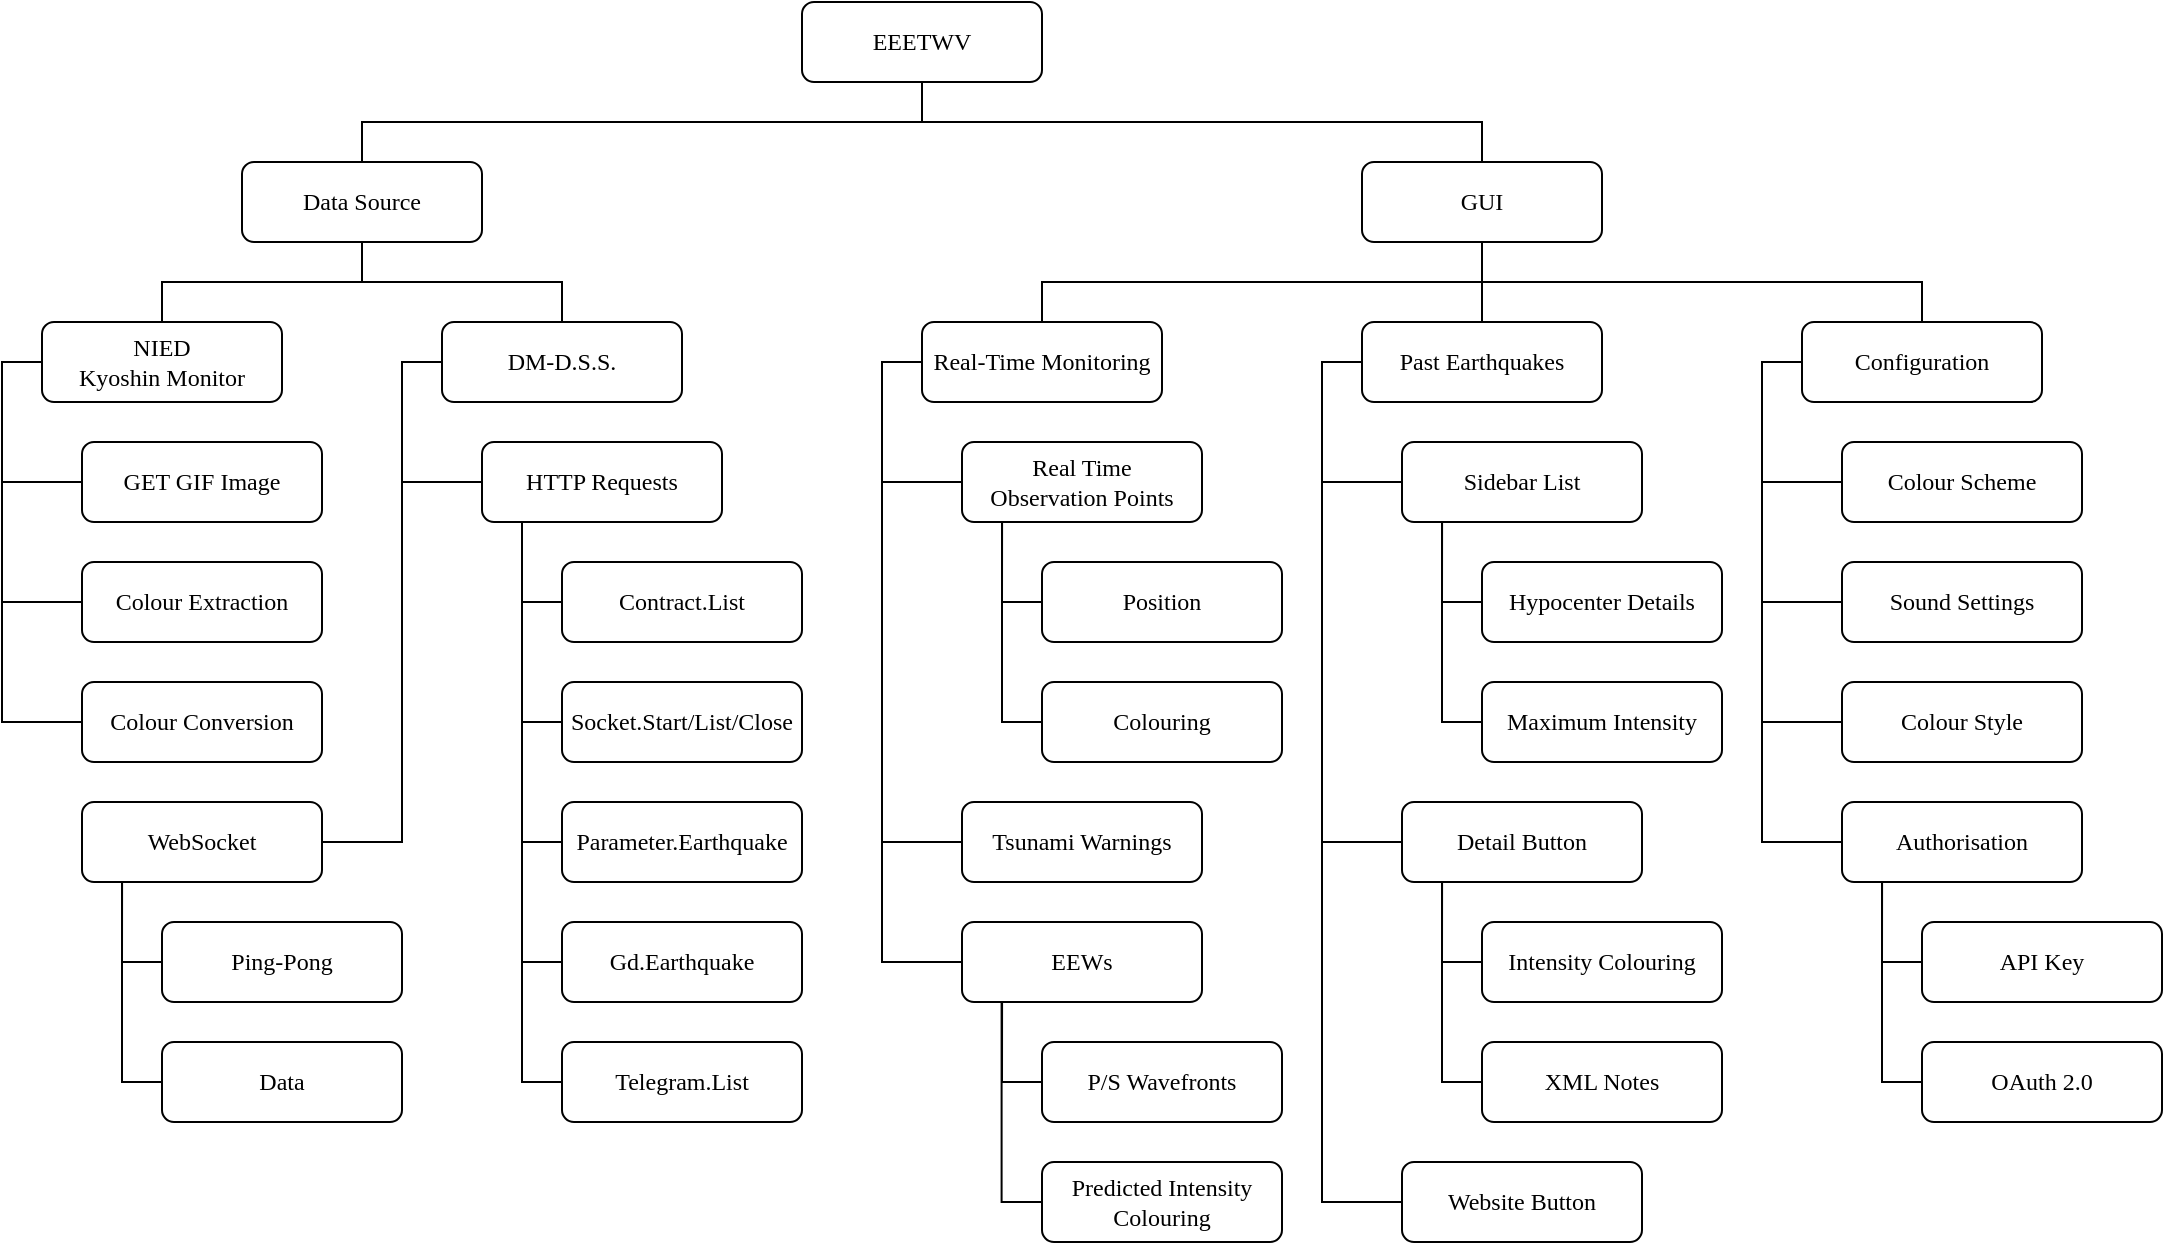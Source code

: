 <mxfile version="24.7.17">
  <diagram name="Page-1" id="eFVO6PPTAemuELiHzvEy">
    <mxGraphModel dx="1528" dy="989" grid="1" gridSize="10" guides="1" tooltips="1" connect="1" arrows="1" fold="1" page="1" pageScale="1" pageWidth="1169" pageHeight="827" math="0" shadow="0">
      <root>
        <mxCell id="0" />
        <mxCell id="1" parent="0" />
        <mxCell id="p5hKiyaJYvkIPfFwVbu1-15" style="edgeStyle=orthogonalEdgeStyle;rounded=0;orthogonalLoop=1;jettySize=auto;html=1;exitX=0.5;exitY=1;exitDx=0;exitDy=0;entryX=0.5;entryY=0;entryDx=0;entryDy=0;endArrow=none;endFill=0;" edge="1" parent="1" source="p5hKiyaJYvkIPfFwVbu1-1" target="p5hKiyaJYvkIPfFwVbu1-2">
          <mxGeometry relative="1" as="geometry" />
        </mxCell>
        <mxCell id="p5hKiyaJYvkIPfFwVbu1-41" style="edgeStyle=orthogonalEdgeStyle;rounded=0;orthogonalLoop=1;jettySize=auto;html=1;exitX=0.5;exitY=1;exitDx=0;exitDy=0;entryX=0.5;entryY=0;entryDx=0;entryDy=0;endArrow=none;endFill=0;" edge="1" parent="1" source="p5hKiyaJYvkIPfFwVbu1-1" target="p5hKiyaJYvkIPfFwVbu1-39">
          <mxGeometry relative="1" as="geometry" />
        </mxCell>
        <mxCell id="p5hKiyaJYvkIPfFwVbu1-1" value="EEETWV" style="rounded=1;whiteSpace=wrap;html=1;fontFamily=STIX;" vertex="1" parent="1">
          <mxGeometry x="440" y="40" width="120" height="40" as="geometry" />
        </mxCell>
        <mxCell id="p5hKiyaJYvkIPfFwVbu1-10" style="edgeStyle=orthogonalEdgeStyle;rounded=0;orthogonalLoop=1;jettySize=auto;html=1;exitX=0.5;exitY=1;exitDx=0;exitDy=0;entryX=0.5;entryY=0;entryDx=0;entryDy=0;endArrow=none;endFill=0;" edge="1" parent="1" source="p5hKiyaJYvkIPfFwVbu1-2" target="p5hKiyaJYvkIPfFwVbu1-3">
          <mxGeometry relative="1" as="geometry" />
        </mxCell>
        <mxCell id="p5hKiyaJYvkIPfFwVbu1-11" style="edgeStyle=orthogonalEdgeStyle;rounded=0;orthogonalLoop=1;jettySize=auto;html=1;exitX=0.5;exitY=1;exitDx=0;exitDy=0;entryX=0.5;entryY=0;entryDx=0;entryDy=0;endArrow=none;endFill=0;" edge="1" parent="1" source="p5hKiyaJYvkIPfFwVbu1-2" target="p5hKiyaJYvkIPfFwVbu1-4">
          <mxGeometry relative="1" as="geometry" />
        </mxCell>
        <mxCell id="p5hKiyaJYvkIPfFwVbu1-2" value="Data Source" style="rounded=1;whiteSpace=wrap;html=1;fontFamily=STIX;" vertex="1" parent="1">
          <mxGeometry x="160" y="120" width="120" height="40" as="geometry" />
        </mxCell>
        <mxCell id="p5hKiyaJYvkIPfFwVbu1-12" style="edgeStyle=orthogonalEdgeStyle;rounded=0;orthogonalLoop=1;jettySize=auto;html=1;exitX=0;exitY=0.5;exitDx=0;exitDy=0;entryX=0;entryY=0.5;entryDx=0;entryDy=0;endArrow=none;endFill=0;" edge="1" parent="1" source="p5hKiyaJYvkIPfFwVbu1-3" target="p5hKiyaJYvkIPfFwVbu1-7">
          <mxGeometry relative="1" as="geometry" />
        </mxCell>
        <mxCell id="p5hKiyaJYvkIPfFwVbu1-13" style="edgeStyle=orthogonalEdgeStyle;rounded=0;orthogonalLoop=1;jettySize=auto;html=1;exitX=0;exitY=0.5;exitDx=0;exitDy=0;entryX=0;entryY=0.5;entryDx=0;entryDy=0;endArrow=none;endFill=0;" edge="1" parent="1" source="p5hKiyaJYvkIPfFwVbu1-3" target="p5hKiyaJYvkIPfFwVbu1-8">
          <mxGeometry relative="1" as="geometry" />
        </mxCell>
        <mxCell id="p5hKiyaJYvkIPfFwVbu1-14" style="edgeStyle=orthogonalEdgeStyle;rounded=0;orthogonalLoop=1;jettySize=auto;html=1;exitX=0;exitY=0.5;exitDx=0;exitDy=0;entryX=0;entryY=0.5;entryDx=0;entryDy=0;endArrow=none;endFill=0;" edge="1" parent="1" source="p5hKiyaJYvkIPfFwVbu1-3" target="p5hKiyaJYvkIPfFwVbu1-9">
          <mxGeometry relative="1" as="geometry" />
        </mxCell>
        <mxCell id="p5hKiyaJYvkIPfFwVbu1-3" value="NIED&lt;div&gt;Kyoshin Monitor&lt;/div&gt;" style="rounded=1;whiteSpace=wrap;html=1;fontFamily=STIX;" vertex="1" parent="1">
          <mxGeometry x="60" y="200" width="120" height="40" as="geometry" />
        </mxCell>
        <mxCell id="p5hKiyaJYvkIPfFwVbu1-16" style="edgeStyle=orthogonalEdgeStyle;rounded=0;orthogonalLoop=1;jettySize=auto;html=1;exitX=0;exitY=0.5;exitDx=0;exitDy=0;entryX=0;entryY=0.5;entryDx=0;entryDy=0;endArrow=none;endFill=0;" edge="1" parent="1" source="p5hKiyaJYvkIPfFwVbu1-4" target="p5hKiyaJYvkIPfFwVbu1-5">
          <mxGeometry relative="1" as="geometry" />
        </mxCell>
        <mxCell id="p5hKiyaJYvkIPfFwVbu1-4" value="DM-D.S.S." style="rounded=1;whiteSpace=wrap;html=1;fontFamily=STIX;" vertex="1" parent="1">
          <mxGeometry x="260" y="200" width="120" height="40" as="geometry" />
        </mxCell>
        <mxCell id="p5hKiyaJYvkIPfFwVbu1-21" style="edgeStyle=orthogonalEdgeStyle;rounded=0;orthogonalLoop=1;jettySize=auto;html=1;exitX=0.25;exitY=1;exitDx=0;exitDy=0;entryX=0;entryY=0.5;entryDx=0;entryDy=0;endArrow=none;endFill=0;" edge="1" parent="1" source="p5hKiyaJYvkIPfFwVbu1-5" target="p5hKiyaJYvkIPfFwVbu1-19">
          <mxGeometry relative="1" as="geometry">
            <Array as="points">
              <mxPoint x="300" y="300" />
              <mxPoint x="300" y="340" />
            </Array>
          </mxGeometry>
        </mxCell>
        <mxCell id="p5hKiyaJYvkIPfFwVbu1-22" style="edgeStyle=orthogonalEdgeStyle;rounded=0;orthogonalLoop=1;jettySize=auto;html=1;exitX=0.25;exitY=1;exitDx=0;exitDy=0;entryX=0;entryY=0.5;entryDx=0;entryDy=0;endArrow=none;endFill=0;" edge="1" parent="1" source="p5hKiyaJYvkIPfFwVbu1-5" target="p5hKiyaJYvkIPfFwVbu1-20">
          <mxGeometry relative="1" as="geometry">
            <Array as="points">
              <mxPoint x="300" y="300" />
              <mxPoint x="300" y="400" />
            </Array>
          </mxGeometry>
        </mxCell>
        <mxCell id="p5hKiyaJYvkIPfFwVbu1-5" value="HTTP Requests" style="rounded=1;whiteSpace=wrap;html=1;fontFamily=STIX;" vertex="1" parent="1">
          <mxGeometry x="280" y="260" width="120" height="40" as="geometry" />
        </mxCell>
        <mxCell id="p5hKiyaJYvkIPfFwVbu1-33" style="edgeStyle=orthogonalEdgeStyle;rounded=0;orthogonalLoop=1;jettySize=auto;html=1;exitX=1;exitY=0.5;exitDx=0;exitDy=0;entryX=0;entryY=0.5;entryDx=0;entryDy=0;endArrow=none;endFill=0;" edge="1" parent="1" source="p5hKiyaJYvkIPfFwVbu1-6" target="p5hKiyaJYvkIPfFwVbu1-4">
          <mxGeometry relative="1" as="geometry">
            <Array as="points">
              <mxPoint x="240" y="460" />
              <mxPoint x="240" y="220" />
            </Array>
          </mxGeometry>
        </mxCell>
        <mxCell id="p5hKiyaJYvkIPfFwVbu1-6" value="WebSocket" style="rounded=1;whiteSpace=wrap;html=1;fontFamily=STIX;" vertex="1" parent="1">
          <mxGeometry x="80" y="440" width="120" height="40" as="geometry" />
        </mxCell>
        <mxCell id="p5hKiyaJYvkIPfFwVbu1-7" value="GET GIF Image" style="rounded=1;whiteSpace=wrap;html=1;fontFamily=STIX;" vertex="1" parent="1">
          <mxGeometry x="80" y="260" width="120" height="40" as="geometry" />
        </mxCell>
        <mxCell id="p5hKiyaJYvkIPfFwVbu1-8" value="Colour Extraction" style="rounded=1;whiteSpace=wrap;html=1;fontFamily=STIX;" vertex="1" parent="1">
          <mxGeometry x="80" y="320" width="120" height="40" as="geometry" />
        </mxCell>
        <mxCell id="p5hKiyaJYvkIPfFwVbu1-9" value="&lt;font&gt;Colour Conversion&lt;/font&gt;" style="rounded=1;whiteSpace=wrap;html=1;fontFamily=STIX;" vertex="1" parent="1">
          <mxGeometry x="80" y="380" width="120" height="40" as="geometry" />
        </mxCell>
        <mxCell id="p5hKiyaJYvkIPfFwVbu1-19" value="Contract.List" style="rounded=1;whiteSpace=wrap;html=1;fontFamily=STIX;" vertex="1" parent="1">
          <mxGeometry x="320" y="320" width="120" height="40" as="geometry" />
        </mxCell>
        <mxCell id="p5hKiyaJYvkIPfFwVbu1-20" value="Socket.Start/List/Close" style="rounded=1;whiteSpace=wrap;html=1;fontFamily=STIX;" vertex="1" parent="1">
          <mxGeometry x="320" y="380" width="120" height="40" as="geometry" />
        </mxCell>
        <mxCell id="p5hKiyaJYvkIPfFwVbu1-26" style="edgeStyle=orthogonalEdgeStyle;rounded=0;orthogonalLoop=1;jettySize=auto;html=1;exitX=0;exitY=0.5;exitDx=0;exitDy=0;endArrow=none;endFill=0;" edge="1" parent="1" source="p5hKiyaJYvkIPfFwVbu1-23">
          <mxGeometry relative="1" as="geometry">
            <mxPoint x="300.0" y="300" as="targetPoint" />
          </mxGeometry>
        </mxCell>
        <mxCell id="p5hKiyaJYvkIPfFwVbu1-23" value="Parameter.Earthquake" style="rounded=1;whiteSpace=wrap;html=1;fontFamily=STIX;" vertex="1" parent="1">
          <mxGeometry x="320" y="440" width="120" height="40" as="geometry" />
        </mxCell>
        <mxCell id="p5hKiyaJYvkIPfFwVbu1-27" style="edgeStyle=orthogonalEdgeStyle;rounded=0;orthogonalLoop=1;jettySize=auto;html=1;exitX=0;exitY=0.5;exitDx=0;exitDy=0;endArrow=none;endFill=0;" edge="1" parent="1" source="p5hKiyaJYvkIPfFwVbu1-24">
          <mxGeometry relative="1" as="geometry">
            <mxPoint x="300.0" y="300" as="targetPoint" />
          </mxGeometry>
        </mxCell>
        <mxCell id="p5hKiyaJYvkIPfFwVbu1-24" value="Gd.Earthquake" style="rounded=1;whiteSpace=wrap;html=1;fontFamily=STIX;" vertex="1" parent="1">
          <mxGeometry x="320" y="500" width="120" height="40" as="geometry" />
        </mxCell>
        <mxCell id="p5hKiyaJYvkIPfFwVbu1-29" style="edgeStyle=orthogonalEdgeStyle;rounded=0;orthogonalLoop=1;jettySize=auto;html=1;exitX=0;exitY=0.5;exitDx=0;exitDy=0;endArrow=none;endFill=0;" edge="1" parent="1" source="p5hKiyaJYvkIPfFwVbu1-25">
          <mxGeometry relative="1" as="geometry">
            <mxPoint x="300.0" y="300" as="targetPoint" />
          </mxGeometry>
        </mxCell>
        <mxCell id="p5hKiyaJYvkIPfFwVbu1-25" value="Telegram.List" style="rounded=1;whiteSpace=wrap;html=1;fontFamily=STIX;" vertex="1" parent="1">
          <mxGeometry x="320" y="560" width="120" height="40" as="geometry" />
        </mxCell>
        <mxCell id="p5hKiyaJYvkIPfFwVbu1-30" value="Ping-Pong" style="rounded=1;whiteSpace=wrap;html=1;fontFamily=STIX;" vertex="1" parent="1">
          <mxGeometry x="120" y="500" width="120" height="40" as="geometry" />
        </mxCell>
        <mxCell id="p5hKiyaJYvkIPfFwVbu1-38" style="edgeStyle=orthogonalEdgeStyle;rounded=0;orthogonalLoop=1;jettySize=auto;html=1;exitX=0;exitY=0.5;exitDx=0;exitDy=0;endArrow=none;endFill=0;" edge="1" parent="1" source="p5hKiyaJYvkIPfFwVbu1-31">
          <mxGeometry relative="1" as="geometry">
            <mxPoint x="100" y="480.0" as="targetPoint" />
          </mxGeometry>
        </mxCell>
        <mxCell id="p5hKiyaJYvkIPfFwVbu1-31" value="Data" style="rounded=1;whiteSpace=wrap;html=1;fontFamily=STIX;" vertex="1" parent="1">
          <mxGeometry x="120" y="560" width="120" height="40" as="geometry" />
        </mxCell>
        <mxCell id="p5hKiyaJYvkIPfFwVbu1-37" style="edgeStyle=orthogonalEdgeStyle;rounded=0;orthogonalLoop=1;jettySize=auto;html=1;exitX=0;exitY=0.5;exitDx=0;exitDy=0;entryX=0.167;entryY=1;entryDx=0;entryDy=0;entryPerimeter=0;endArrow=none;endFill=0;" edge="1" parent="1" source="p5hKiyaJYvkIPfFwVbu1-30" target="p5hKiyaJYvkIPfFwVbu1-6">
          <mxGeometry relative="1" as="geometry" />
        </mxCell>
        <mxCell id="p5hKiyaJYvkIPfFwVbu1-46" style="edgeStyle=orthogonalEdgeStyle;rounded=0;orthogonalLoop=1;jettySize=auto;html=1;exitX=0.5;exitY=1;exitDx=0;exitDy=0;entryX=0.5;entryY=0;entryDx=0;entryDy=0;endArrow=none;endFill=0;" edge="1" parent="1" source="p5hKiyaJYvkIPfFwVbu1-39" target="p5hKiyaJYvkIPfFwVbu1-44">
          <mxGeometry relative="1" as="geometry" />
        </mxCell>
        <mxCell id="p5hKiyaJYvkIPfFwVbu1-47" style="edgeStyle=orthogonalEdgeStyle;rounded=0;orthogonalLoop=1;jettySize=auto;html=1;exitX=0.5;exitY=1;exitDx=0;exitDy=0;endArrow=none;endFill=0;" edge="1" parent="1" source="p5hKiyaJYvkIPfFwVbu1-39" target="p5hKiyaJYvkIPfFwVbu1-45">
          <mxGeometry relative="1" as="geometry" />
        </mxCell>
        <mxCell id="p5hKiyaJYvkIPfFwVbu1-57" style="edgeStyle=orthogonalEdgeStyle;rounded=0;orthogonalLoop=1;jettySize=auto;html=1;exitX=0.5;exitY=1;exitDx=0;exitDy=0;entryX=0.5;entryY=0;entryDx=0;entryDy=0;endArrow=none;endFill=0;" edge="1" parent="1" source="p5hKiyaJYvkIPfFwVbu1-39" target="p5hKiyaJYvkIPfFwVbu1-56">
          <mxGeometry relative="1" as="geometry" />
        </mxCell>
        <mxCell id="p5hKiyaJYvkIPfFwVbu1-39" value="GUI" style="rounded=1;whiteSpace=wrap;html=1;fontFamily=STIX;" vertex="1" parent="1">
          <mxGeometry x="720" y="120" width="120" height="40" as="geometry" />
        </mxCell>
        <mxCell id="p5hKiyaJYvkIPfFwVbu1-62" style="edgeStyle=orthogonalEdgeStyle;rounded=0;orthogonalLoop=1;jettySize=auto;html=1;exitX=0;exitY=0.5;exitDx=0;exitDy=0;entryX=0;entryY=0.5;entryDx=0;entryDy=0;endArrow=none;endFill=0;" edge="1" parent="1" source="p5hKiyaJYvkIPfFwVbu1-44" target="p5hKiyaJYvkIPfFwVbu1-48">
          <mxGeometry relative="1" as="geometry" />
        </mxCell>
        <mxCell id="p5hKiyaJYvkIPfFwVbu1-64" style="edgeStyle=orthogonalEdgeStyle;rounded=0;orthogonalLoop=1;jettySize=auto;html=1;exitX=0;exitY=0.5;exitDx=0;exitDy=0;entryX=0;entryY=0.5;entryDx=0;entryDy=0;endArrow=none;endFill=0;" edge="1" parent="1" source="p5hKiyaJYvkIPfFwVbu1-44" target="p5hKiyaJYvkIPfFwVbu1-49">
          <mxGeometry relative="1" as="geometry" />
        </mxCell>
        <mxCell id="p5hKiyaJYvkIPfFwVbu1-65" style="edgeStyle=orthogonalEdgeStyle;rounded=0;orthogonalLoop=1;jettySize=auto;html=1;exitX=0;exitY=0.5;exitDx=0;exitDy=0;entryX=0;entryY=0.5;entryDx=0;entryDy=0;endArrow=none;endFill=0;" edge="1" parent="1" source="p5hKiyaJYvkIPfFwVbu1-44" target="p5hKiyaJYvkIPfFwVbu1-50">
          <mxGeometry relative="1" as="geometry" />
        </mxCell>
        <mxCell id="p5hKiyaJYvkIPfFwVbu1-44" value="Real-Time Monitoring" style="rounded=1;whiteSpace=wrap;html=1;fontFamily=STIX;" vertex="1" parent="1">
          <mxGeometry x="500" y="200" width="120" height="40" as="geometry" />
        </mxCell>
        <mxCell id="p5hKiyaJYvkIPfFwVbu1-67" style="edgeStyle=orthogonalEdgeStyle;rounded=0;orthogonalLoop=1;jettySize=auto;html=1;exitX=0;exitY=0.5;exitDx=0;exitDy=0;entryX=0;entryY=0.5;entryDx=0;entryDy=0;endArrow=none;endFill=0;" edge="1" parent="1" source="p5hKiyaJYvkIPfFwVbu1-45" target="p5hKiyaJYvkIPfFwVbu1-52">
          <mxGeometry relative="1" as="geometry" />
        </mxCell>
        <mxCell id="p5hKiyaJYvkIPfFwVbu1-68" style="edgeStyle=orthogonalEdgeStyle;rounded=0;orthogonalLoop=1;jettySize=auto;html=1;exitX=0;exitY=0.5;exitDx=0;exitDy=0;entryX=0;entryY=0.5;entryDx=0;entryDy=0;endArrow=none;endFill=0;" edge="1" parent="1" source="p5hKiyaJYvkIPfFwVbu1-45" target="p5hKiyaJYvkIPfFwVbu1-53">
          <mxGeometry relative="1" as="geometry" />
        </mxCell>
        <mxCell id="p5hKiyaJYvkIPfFwVbu1-69" style="edgeStyle=orthogonalEdgeStyle;rounded=0;orthogonalLoop=1;jettySize=auto;html=1;exitX=0;exitY=0.5;exitDx=0;exitDy=0;entryX=0;entryY=0.5;entryDx=0;entryDy=0;endArrow=none;endFill=0;" edge="1" parent="1" source="p5hKiyaJYvkIPfFwVbu1-45" target="p5hKiyaJYvkIPfFwVbu1-54">
          <mxGeometry relative="1" as="geometry" />
        </mxCell>
        <mxCell id="p5hKiyaJYvkIPfFwVbu1-45" value="Past Earthquakes" style="rounded=1;whiteSpace=wrap;html=1;fontFamily=STIX;" vertex="1" parent="1">
          <mxGeometry x="720" y="200" width="120" height="40" as="geometry" />
        </mxCell>
        <mxCell id="p5hKiyaJYvkIPfFwVbu1-48" value="EEWs" style="rounded=1;whiteSpace=wrap;html=1;fontFamily=STIX;" vertex="1" parent="1">
          <mxGeometry x="520" y="500" width="120" height="40" as="geometry" />
        </mxCell>
        <mxCell id="p5hKiyaJYvkIPfFwVbu1-49" value="Tsunami Warnings" style="rounded=1;whiteSpace=wrap;html=1;fontFamily=STIX;" vertex="1" parent="1">
          <mxGeometry x="520" y="440" width="120" height="40" as="geometry" />
        </mxCell>
        <mxCell id="p5hKiyaJYvkIPfFwVbu1-50" value="Real Time&lt;div&gt;Observation Points&lt;/div&gt;" style="rounded=1;whiteSpace=wrap;html=1;fontFamily=STIX;" vertex="1" parent="1">
          <mxGeometry x="520" y="260" width="120" height="40" as="geometry" />
        </mxCell>
        <mxCell id="p5hKiyaJYvkIPfFwVbu1-52" value="Sidebar List" style="rounded=1;whiteSpace=wrap;html=1;fontFamily=STIX;" vertex="1" parent="1">
          <mxGeometry x="740" y="260" width="120" height="40" as="geometry" />
        </mxCell>
        <mxCell id="p5hKiyaJYvkIPfFwVbu1-53" value="Detail Button" style="rounded=1;whiteSpace=wrap;html=1;fontFamily=STIX;" vertex="1" parent="1">
          <mxGeometry x="740" y="440" width="120" height="40" as="geometry" />
        </mxCell>
        <mxCell id="p5hKiyaJYvkIPfFwVbu1-54" value="Website Button" style="rounded=1;whiteSpace=wrap;html=1;fontFamily=STIX;" vertex="1" parent="1">
          <mxGeometry x="740" y="620" width="120" height="40" as="geometry" />
        </mxCell>
        <mxCell id="p5hKiyaJYvkIPfFwVbu1-71" style="edgeStyle=orthogonalEdgeStyle;rounded=0;orthogonalLoop=1;jettySize=auto;html=1;exitX=0;exitY=0.5;exitDx=0;exitDy=0;entryX=0;entryY=0.5;entryDx=0;entryDy=0;endArrow=none;endFill=0;" edge="1" parent="1" source="p5hKiyaJYvkIPfFwVbu1-56" target="p5hKiyaJYvkIPfFwVbu1-58">
          <mxGeometry relative="1" as="geometry" />
        </mxCell>
        <mxCell id="p5hKiyaJYvkIPfFwVbu1-72" style="edgeStyle=orthogonalEdgeStyle;rounded=0;orthogonalLoop=1;jettySize=auto;html=1;exitX=0;exitY=0.5;exitDx=0;exitDy=0;entryX=0;entryY=0.5;entryDx=0;entryDy=0;endArrow=none;endFill=0;" edge="1" parent="1" source="p5hKiyaJYvkIPfFwVbu1-56" target="p5hKiyaJYvkIPfFwVbu1-59">
          <mxGeometry relative="1" as="geometry" />
        </mxCell>
        <mxCell id="p5hKiyaJYvkIPfFwVbu1-73" style="edgeStyle=orthogonalEdgeStyle;rounded=0;orthogonalLoop=1;jettySize=auto;html=1;exitX=0;exitY=0.5;exitDx=0;exitDy=0;entryX=0;entryY=0.5;entryDx=0;entryDy=0;endArrow=none;endFill=0;" edge="1" parent="1" source="p5hKiyaJYvkIPfFwVbu1-56" target="p5hKiyaJYvkIPfFwVbu1-60">
          <mxGeometry relative="1" as="geometry" />
        </mxCell>
        <mxCell id="p5hKiyaJYvkIPfFwVbu1-74" style="edgeStyle=orthogonalEdgeStyle;rounded=0;orthogonalLoop=1;jettySize=auto;html=1;exitX=0;exitY=0.5;exitDx=0;exitDy=0;entryX=0;entryY=0.5;entryDx=0;entryDy=0;endArrow=none;endFill=0;" edge="1" parent="1" source="p5hKiyaJYvkIPfFwVbu1-56" target="p5hKiyaJYvkIPfFwVbu1-61">
          <mxGeometry relative="1" as="geometry" />
        </mxCell>
        <mxCell id="p5hKiyaJYvkIPfFwVbu1-56" value="Configuration" style="rounded=1;whiteSpace=wrap;html=1;fontFamily=STIX;" vertex="1" parent="1">
          <mxGeometry x="940" y="200" width="120" height="40" as="geometry" />
        </mxCell>
        <mxCell id="p5hKiyaJYvkIPfFwVbu1-58" value="Colour Scheme" style="rounded=1;whiteSpace=wrap;html=1;fontFamily=STIX;" vertex="1" parent="1">
          <mxGeometry x="960" y="260" width="120" height="40" as="geometry" />
        </mxCell>
        <mxCell id="p5hKiyaJYvkIPfFwVbu1-59" value="Sound Settings" style="rounded=1;whiteSpace=wrap;html=1;fontFamily=STIX;" vertex="1" parent="1">
          <mxGeometry x="960" y="320" width="120" height="40" as="geometry" />
        </mxCell>
        <mxCell id="p5hKiyaJYvkIPfFwVbu1-60" value="Colour Style" style="rounded=1;whiteSpace=wrap;html=1;fontFamily=STIX;" vertex="1" parent="1">
          <mxGeometry x="960" y="380" width="120" height="40" as="geometry" />
        </mxCell>
        <mxCell id="p5hKiyaJYvkIPfFwVbu1-61" value="Authorisation" style="rounded=1;whiteSpace=wrap;html=1;fontFamily=STIX;" vertex="1" parent="1">
          <mxGeometry x="960" y="440" width="120" height="40" as="geometry" />
        </mxCell>
        <mxCell id="p5hKiyaJYvkIPfFwVbu1-75" value="Position" style="rounded=1;whiteSpace=wrap;html=1;fontFamily=STIX;" vertex="1" parent="1">
          <mxGeometry x="560" y="320" width="120" height="40" as="geometry" />
        </mxCell>
        <mxCell id="p5hKiyaJYvkIPfFwVbu1-79" style="edgeStyle=orthogonalEdgeStyle;rounded=0;orthogonalLoop=1;jettySize=auto;html=1;exitX=0;exitY=0.5;exitDx=0;exitDy=0;endArrow=none;endFill=0;" edge="1" parent="1" source="p5hKiyaJYvkIPfFwVbu1-76">
          <mxGeometry relative="1" as="geometry">
            <mxPoint x="540" y="300" as="targetPoint" />
          </mxGeometry>
        </mxCell>
        <mxCell id="p5hKiyaJYvkIPfFwVbu1-76" value="Colouring" style="rounded=1;whiteSpace=wrap;html=1;fontFamily=STIX;" vertex="1" parent="1">
          <mxGeometry x="560" y="380" width="120" height="40" as="geometry" />
        </mxCell>
        <mxCell id="p5hKiyaJYvkIPfFwVbu1-78" style="edgeStyle=orthogonalEdgeStyle;rounded=0;orthogonalLoop=1;jettySize=auto;html=1;exitX=0;exitY=0.5;exitDx=0;exitDy=0;entryX=0.167;entryY=1;entryDx=0;entryDy=0;entryPerimeter=0;endArrow=none;endFill=0;" edge="1" parent="1" source="p5hKiyaJYvkIPfFwVbu1-75" target="p5hKiyaJYvkIPfFwVbu1-50">
          <mxGeometry relative="1" as="geometry" />
        </mxCell>
        <mxCell id="p5hKiyaJYvkIPfFwVbu1-80" value="P/S Wavefronts" style="rounded=1;whiteSpace=wrap;html=1;fontFamily=STIX;" vertex="1" parent="1">
          <mxGeometry x="560" y="560" width="120" height="40" as="geometry" />
        </mxCell>
        <mxCell id="p5hKiyaJYvkIPfFwVbu1-81" value="Predicted Intensity Colouring" style="rounded=1;whiteSpace=wrap;html=1;fontFamily=STIX;" vertex="1" parent="1">
          <mxGeometry x="560" y="620" width="120" height="40" as="geometry" />
        </mxCell>
        <mxCell id="p5hKiyaJYvkIPfFwVbu1-85" style="edgeStyle=orthogonalEdgeStyle;rounded=0;orthogonalLoop=1;jettySize=auto;html=1;exitX=0;exitY=0.5;exitDx=0;exitDy=0;entryX=0.167;entryY=1;entryDx=0;entryDy=0;entryPerimeter=0;endArrow=none;endFill=0;" edge="1" parent="1" source="p5hKiyaJYvkIPfFwVbu1-80" target="p5hKiyaJYvkIPfFwVbu1-48">
          <mxGeometry relative="1" as="geometry" />
        </mxCell>
        <mxCell id="p5hKiyaJYvkIPfFwVbu1-86" style="edgeStyle=orthogonalEdgeStyle;rounded=0;orthogonalLoop=1;jettySize=auto;html=1;exitX=0;exitY=0.5;exitDx=0;exitDy=0;entryX=0.165;entryY=0.993;entryDx=0;entryDy=0;entryPerimeter=0;endArrow=none;endFill=0;" edge="1" parent="1" source="p5hKiyaJYvkIPfFwVbu1-81" target="p5hKiyaJYvkIPfFwVbu1-48">
          <mxGeometry relative="1" as="geometry" />
        </mxCell>
        <mxCell id="p5hKiyaJYvkIPfFwVbu1-87" value="API Key" style="rounded=1;whiteSpace=wrap;html=1;fontFamily=STIX;" vertex="1" parent="1">
          <mxGeometry x="1000" y="500" width="120" height="40" as="geometry" />
        </mxCell>
        <mxCell id="p5hKiyaJYvkIPfFwVbu1-93" style="edgeStyle=orthogonalEdgeStyle;rounded=0;orthogonalLoop=1;jettySize=auto;html=1;exitX=0;exitY=0.5;exitDx=0;exitDy=0;endArrow=none;endFill=0;" edge="1" parent="1" source="p5hKiyaJYvkIPfFwVbu1-90">
          <mxGeometry relative="1" as="geometry">
            <mxPoint x="980" y="480" as="targetPoint" />
          </mxGeometry>
        </mxCell>
        <mxCell id="p5hKiyaJYvkIPfFwVbu1-90" value="OAuth 2.0" style="rounded=1;whiteSpace=wrap;html=1;fontFamily=STIX;" vertex="1" parent="1">
          <mxGeometry x="1000" y="560" width="120" height="40" as="geometry" />
        </mxCell>
        <mxCell id="p5hKiyaJYvkIPfFwVbu1-91" style="edgeStyle=orthogonalEdgeStyle;rounded=0;orthogonalLoop=1;jettySize=auto;html=1;exitX=0;exitY=0.5;exitDx=0;exitDy=0;entryX=0.167;entryY=1;entryDx=0;entryDy=0;entryPerimeter=0;endArrow=none;endFill=0;" edge="1" parent="1" source="p5hKiyaJYvkIPfFwVbu1-87" target="p5hKiyaJYvkIPfFwVbu1-61">
          <mxGeometry relative="1" as="geometry" />
        </mxCell>
        <mxCell id="p5hKiyaJYvkIPfFwVbu1-100" style="edgeStyle=orthogonalEdgeStyle;rounded=0;orthogonalLoop=1;jettySize=auto;html=1;exitX=0;exitY=0.5;exitDx=0;exitDy=0;endArrow=none;endFill=0;" edge="1" parent="1" source="p5hKiyaJYvkIPfFwVbu1-95">
          <mxGeometry relative="1" as="geometry">
            <mxPoint x="760" y="480" as="targetPoint" />
          </mxGeometry>
        </mxCell>
        <mxCell id="p5hKiyaJYvkIPfFwVbu1-95" value="XML Notes" style="rounded=1;whiteSpace=wrap;html=1;fontFamily=STIX;" vertex="1" parent="1">
          <mxGeometry x="780" y="560" width="120" height="40" as="geometry" />
        </mxCell>
        <mxCell id="p5hKiyaJYvkIPfFwVbu1-96" value="Intensity Colouring" style="rounded=1;whiteSpace=wrap;html=1;fontFamily=STIX;" vertex="1" parent="1">
          <mxGeometry x="780" y="500" width="120" height="40" as="geometry" />
        </mxCell>
        <mxCell id="p5hKiyaJYvkIPfFwVbu1-99" style="edgeStyle=orthogonalEdgeStyle;rounded=0;orthogonalLoop=1;jettySize=auto;html=1;exitX=0;exitY=0.5;exitDx=0;exitDy=0;entryX=0.167;entryY=1;entryDx=0;entryDy=0;entryPerimeter=0;endArrow=none;endFill=0;" edge="1" parent="1" source="p5hKiyaJYvkIPfFwVbu1-96" target="p5hKiyaJYvkIPfFwVbu1-53">
          <mxGeometry relative="1" as="geometry" />
        </mxCell>
        <mxCell id="p5hKiyaJYvkIPfFwVbu1-105" style="edgeStyle=orthogonalEdgeStyle;rounded=0;orthogonalLoop=1;jettySize=auto;html=1;exitX=0;exitY=0.5;exitDx=0;exitDy=0;endArrow=none;endFill=0;" edge="1" parent="1" source="p5hKiyaJYvkIPfFwVbu1-101">
          <mxGeometry relative="1" as="geometry">
            <mxPoint x="760" y="300" as="targetPoint" />
          </mxGeometry>
        </mxCell>
        <mxCell id="p5hKiyaJYvkIPfFwVbu1-101" value="Maximum Intensity" style="rounded=1;whiteSpace=wrap;html=1;fontFamily=STIX;" vertex="1" parent="1">
          <mxGeometry x="780" y="380" width="120" height="40" as="geometry" />
        </mxCell>
        <mxCell id="p5hKiyaJYvkIPfFwVbu1-102" value="Hypocenter Details" style="rounded=1;whiteSpace=wrap;html=1;fontFamily=STIX;" vertex="1" parent="1">
          <mxGeometry x="780" y="320" width="120" height="40" as="geometry" />
        </mxCell>
        <mxCell id="p5hKiyaJYvkIPfFwVbu1-104" style="edgeStyle=orthogonalEdgeStyle;rounded=0;orthogonalLoop=1;jettySize=auto;html=1;exitX=0;exitY=0.5;exitDx=0;exitDy=0;entryX=0.167;entryY=1;entryDx=0;entryDy=0;entryPerimeter=0;endArrow=none;endFill=0;" edge="1" parent="1" source="p5hKiyaJYvkIPfFwVbu1-102" target="p5hKiyaJYvkIPfFwVbu1-52">
          <mxGeometry relative="1" as="geometry" />
        </mxCell>
      </root>
    </mxGraphModel>
  </diagram>
</mxfile>

